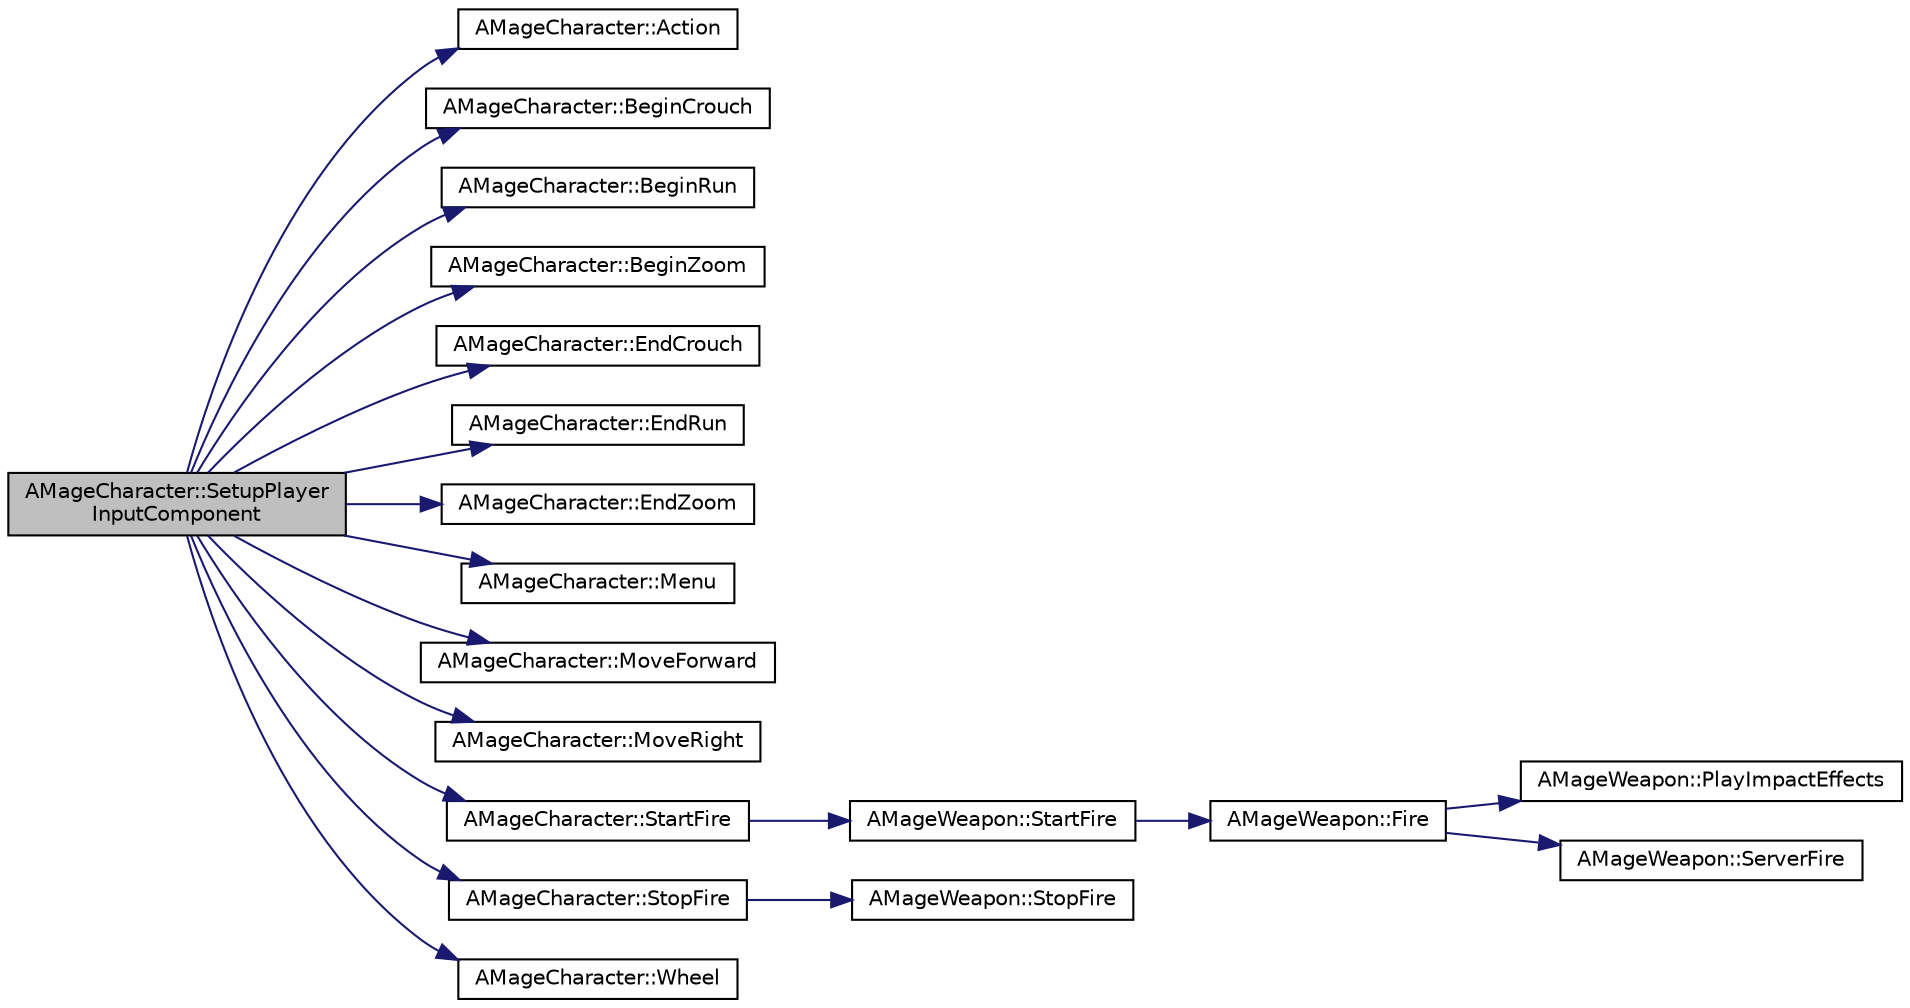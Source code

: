 digraph "AMageCharacter::SetupPlayerInputComponent"
{
 // LATEX_PDF_SIZE
  edge [fontname="Helvetica",fontsize="10",labelfontname="Helvetica",labelfontsize="10"];
  node [fontname="Helvetica",fontsize="10",shape=record];
  rankdir="LR";
  Node1 [label="AMageCharacter::SetupPlayer\lInputComponent",height=0.2,width=0.4,color="black", fillcolor="grey75", style="filled", fontcolor="black",tooltip=" "];
  Node1 -> Node2 [color="midnightblue",fontsize="10",style="solid",fontname="Helvetica"];
  Node2 [label="AMageCharacter::Action",height=0.2,width=0.4,color="black", fillcolor="white", style="filled",URL="$class_a_mage_character.html#a26b2585b02b14d1b4bf30d65202831db",tooltip=" "];
  Node1 -> Node3 [color="midnightblue",fontsize="10",style="solid",fontname="Helvetica"];
  Node3 [label="AMageCharacter::BeginCrouch",height=0.2,width=0.4,color="black", fillcolor="white", style="filled",URL="$class_a_mage_character.html#aff223baa409bd5543b21758eb6d6184f",tooltip=" "];
  Node1 -> Node4 [color="midnightblue",fontsize="10",style="solid",fontname="Helvetica"];
  Node4 [label="AMageCharacter::BeginRun",height=0.2,width=0.4,color="black", fillcolor="white", style="filled",URL="$class_a_mage_character.html#a70e0c57885b6119cb68c1f243066128d",tooltip=" "];
  Node1 -> Node5 [color="midnightblue",fontsize="10",style="solid",fontname="Helvetica"];
  Node5 [label="AMageCharacter::BeginZoom",height=0.2,width=0.4,color="black", fillcolor="white", style="filled",URL="$class_a_mage_character.html#ae9aeb740a1180ec6fc71015448389101",tooltip=" "];
  Node1 -> Node6 [color="midnightblue",fontsize="10",style="solid",fontname="Helvetica"];
  Node6 [label="AMageCharacter::EndCrouch",height=0.2,width=0.4,color="black", fillcolor="white", style="filled",URL="$class_a_mage_character.html#a0383cb8d7b1359b0ed769d466125c0d5",tooltip=" "];
  Node1 -> Node7 [color="midnightblue",fontsize="10",style="solid",fontname="Helvetica"];
  Node7 [label="AMageCharacter::EndRun",height=0.2,width=0.4,color="black", fillcolor="white", style="filled",URL="$class_a_mage_character.html#ac8db6e62efe83e34fdad0b6ad2871916",tooltip=" "];
  Node1 -> Node8 [color="midnightblue",fontsize="10",style="solid",fontname="Helvetica"];
  Node8 [label="AMageCharacter::EndZoom",height=0.2,width=0.4,color="black", fillcolor="white", style="filled",URL="$class_a_mage_character.html#a6320d8d994e0dc0a82cccc99813c4e05",tooltip=" "];
  Node1 -> Node9 [color="midnightblue",fontsize="10",style="solid",fontname="Helvetica"];
  Node9 [label="AMageCharacter::Menu",height=0.2,width=0.4,color="black", fillcolor="white", style="filled",URL="$class_a_mage_character.html#aa183c5aa92766189438d249853e2909b",tooltip=" "];
  Node1 -> Node10 [color="midnightblue",fontsize="10",style="solid",fontname="Helvetica"];
  Node10 [label="AMageCharacter::MoveForward",height=0.2,width=0.4,color="black", fillcolor="white", style="filled",URL="$class_a_mage_character.html#a0ad7bd459ec045d88603bf3c77b4021a",tooltip=" "];
  Node1 -> Node11 [color="midnightblue",fontsize="10",style="solid",fontname="Helvetica"];
  Node11 [label="AMageCharacter::MoveRight",height=0.2,width=0.4,color="black", fillcolor="white", style="filled",URL="$class_a_mage_character.html#a93368b1c2d020887754093aa07bd6e53",tooltip=" "];
  Node1 -> Node12 [color="midnightblue",fontsize="10",style="solid",fontname="Helvetica"];
  Node12 [label="AMageCharacter::StartFire",height=0.2,width=0.4,color="black", fillcolor="white", style="filled",URL="$class_a_mage_character.html#a5b3995caa492a982b829b4c39aa2a19e",tooltip=" "];
  Node12 -> Node13 [color="midnightblue",fontsize="10",style="solid",fontname="Helvetica"];
  Node13 [label="AMageWeapon::StartFire",height=0.2,width=0.4,color="black", fillcolor="white", style="filled",URL="$class_a_mage_weapon.html#a2d014f083825172c2ff84177a41f75c3",tooltip=" "];
  Node13 -> Node14 [color="midnightblue",fontsize="10",style="solid",fontname="Helvetica"];
  Node14 [label="AMageWeapon::Fire",height=0.2,width=0.4,color="black", fillcolor="white", style="filled",URL="$class_a_mage_weapon.html#ae4aece5fc0aa4d88196e2b9511bfcb27",tooltip=" "];
  Node14 -> Node15 [color="midnightblue",fontsize="10",style="solid",fontname="Helvetica"];
  Node15 [label="AMageWeapon::PlayImpactEffects",height=0.2,width=0.4,color="black", fillcolor="white", style="filled",URL="$class_a_mage_weapon.html#a30142bd5ac1ab66876c5aaac1563d823",tooltip=" "];
  Node14 -> Node16 [color="midnightblue",fontsize="10",style="solid",fontname="Helvetica"];
  Node16 [label="AMageWeapon::ServerFire",height=0.2,width=0.4,color="black", fillcolor="white", style="filled",URL="$class_a_mage_weapon.html#abf38315c1eaf1bfbbb7df89775ee50c9",tooltip=" "];
  Node1 -> Node17 [color="midnightblue",fontsize="10",style="solid",fontname="Helvetica"];
  Node17 [label="AMageCharacter::StopFire",height=0.2,width=0.4,color="black", fillcolor="white", style="filled",URL="$class_a_mage_character.html#a462892a12a171f65497ad9b09f6b5724",tooltip=" "];
  Node17 -> Node18 [color="midnightblue",fontsize="10",style="solid",fontname="Helvetica"];
  Node18 [label="AMageWeapon::StopFire",height=0.2,width=0.4,color="black", fillcolor="white", style="filled",URL="$class_a_mage_weapon.html#af378048a4d1c02abb02057bd8a42bf50",tooltip=" "];
  Node1 -> Node19 [color="midnightblue",fontsize="10",style="solid",fontname="Helvetica"];
  Node19 [label="AMageCharacter::Wheel",height=0.2,width=0.4,color="black", fillcolor="white", style="filled",URL="$class_a_mage_character.html#ad4e8c178a356a697db82d0518d47c345",tooltip=" "];
}
